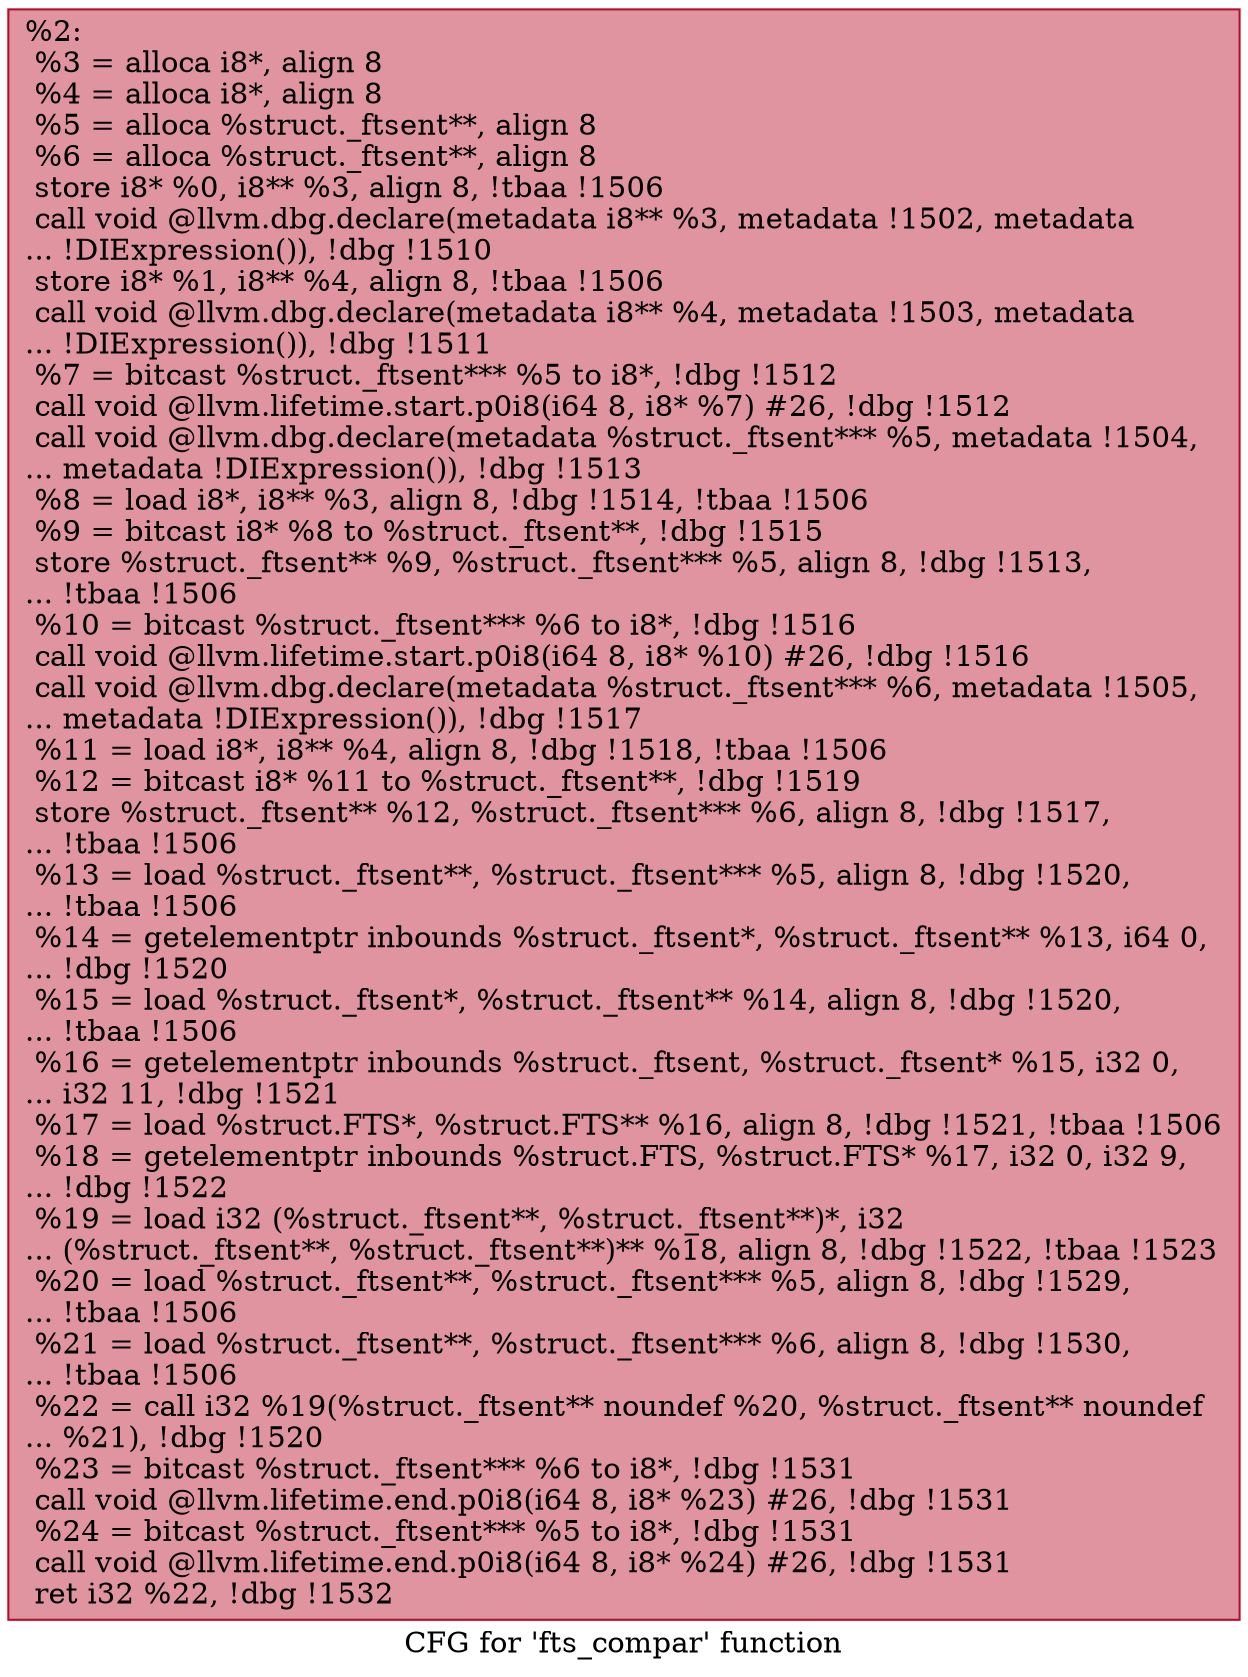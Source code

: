 digraph "CFG for 'fts_compar' function" {
	label="CFG for 'fts_compar' function";

	Node0x13ce850 [shape=record,color="#b70d28ff", style=filled, fillcolor="#b70d2870",label="{%2:\l  %3 = alloca i8*, align 8\l  %4 = alloca i8*, align 8\l  %5 = alloca %struct._ftsent**, align 8\l  %6 = alloca %struct._ftsent**, align 8\l  store i8* %0, i8** %3, align 8, !tbaa !1506\l  call void @llvm.dbg.declare(metadata i8** %3, metadata !1502, metadata\l... !DIExpression()), !dbg !1510\l  store i8* %1, i8** %4, align 8, !tbaa !1506\l  call void @llvm.dbg.declare(metadata i8** %4, metadata !1503, metadata\l... !DIExpression()), !dbg !1511\l  %7 = bitcast %struct._ftsent*** %5 to i8*, !dbg !1512\l  call void @llvm.lifetime.start.p0i8(i64 8, i8* %7) #26, !dbg !1512\l  call void @llvm.dbg.declare(metadata %struct._ftsent*** %5, metadata !1504,\l... metadata !DIExpression()), !dbg !1513\l  %8 = load i8*, i8** %3, align 8, !dbg !1514, !tbaa !1506\l  %9 = bitcast i8* %8 to %struct._ftsent**, !dbg !1515\l  store %struct._ftsent** %9, %struct._ftsent*** %5, align 8, !dbg !1513,\l... !tbaa !1506\l  %10 = bitcast %struct._ftsent*** %6 to i8*, !dbg !1516\l  call void @llvm.lifetime.start.p0i8(i64 8, i8* %10) #26, !dbg !1516\l  call void @llvm.dbg.declare(metadata %struct._ftsent*** %6, metadata !1505,\l... metadata !DIExpression()), !dbg !1517\l  %11 = load i8*, i8** %4, align 8, !dbg !1518, !tbaa !1506\l  %12 = bitcast i8* %11 to %struct._ftsent**, !dbg !1519\l  store %struct._ftsent** %12, %struct._ftsent*** %6, align 8, !dbg !1517,\l... !tbaa !1506\l  %13 = load %struct._ftsent**, %struct._ftsent*** %5, align 8, !dbg !1520,\l... !tbaa !1506\l  %14 = getelementptr inbounds %struct._ftsent*, %struct._ftsent** %13, i64 0,\l... !dbg !1520\l  %15 = load %struct._ftsent*, %struct._ftsent** %14, align 8, !dbg !1520,\l... !tbaa !1506\l  %16 = getelementptr inbounds %struct._ftsent, %struct._ftsent* %15, i32 0,\l... i32 11, !dbg !1521\l  %17 = load %struct.FTS*, %struct.FTS** %16, align 8, !dbg !1521, !tbaa !1506\l  %18 = getelementptr inbounds %struct.FTS, %struct.FTS* %17, i32 0, i32 9,\l... !dbg !1522\l  %19 = load i32 (%struct._ftsent**, %struct._ftsent**)*, i32\l... (%struct._ftsent**, %struct._ftsent**)** %18, align 8, !dbg !1522, !tbaa !1523\l  %20 = load %struct._ftsent**, %struct._ftsent*** %5, align 8, !dbg !1529,\l... !tbaa !1506\l  %21 = load %struct._ftsent**, %struct._ftsent*** %6, align 8, !dbg !1530,\l... !tbaa !1506\l  %22 = call i32 %19(%struct._ftsent** noundef %20, %struct._ftsent** noundef\l... %21), !dbg !1520\l  %23 = bitcast %struct._ftsent*** %6 to i8*, !dbg !1531\l  call void @llvm.lifetime.end.p0i8(i64 8, i8* %23) #26, !dbg !1531\l  %24 = bitcast %struct._ftsent*** %5 to i8*, !dbg !1531\l  call void @llvm.lifetime.end.p0i8(i64 8, i8* %24) #26, !dbg !1531\l  ret i32 %22, !dbg !1532\l}"];
}
